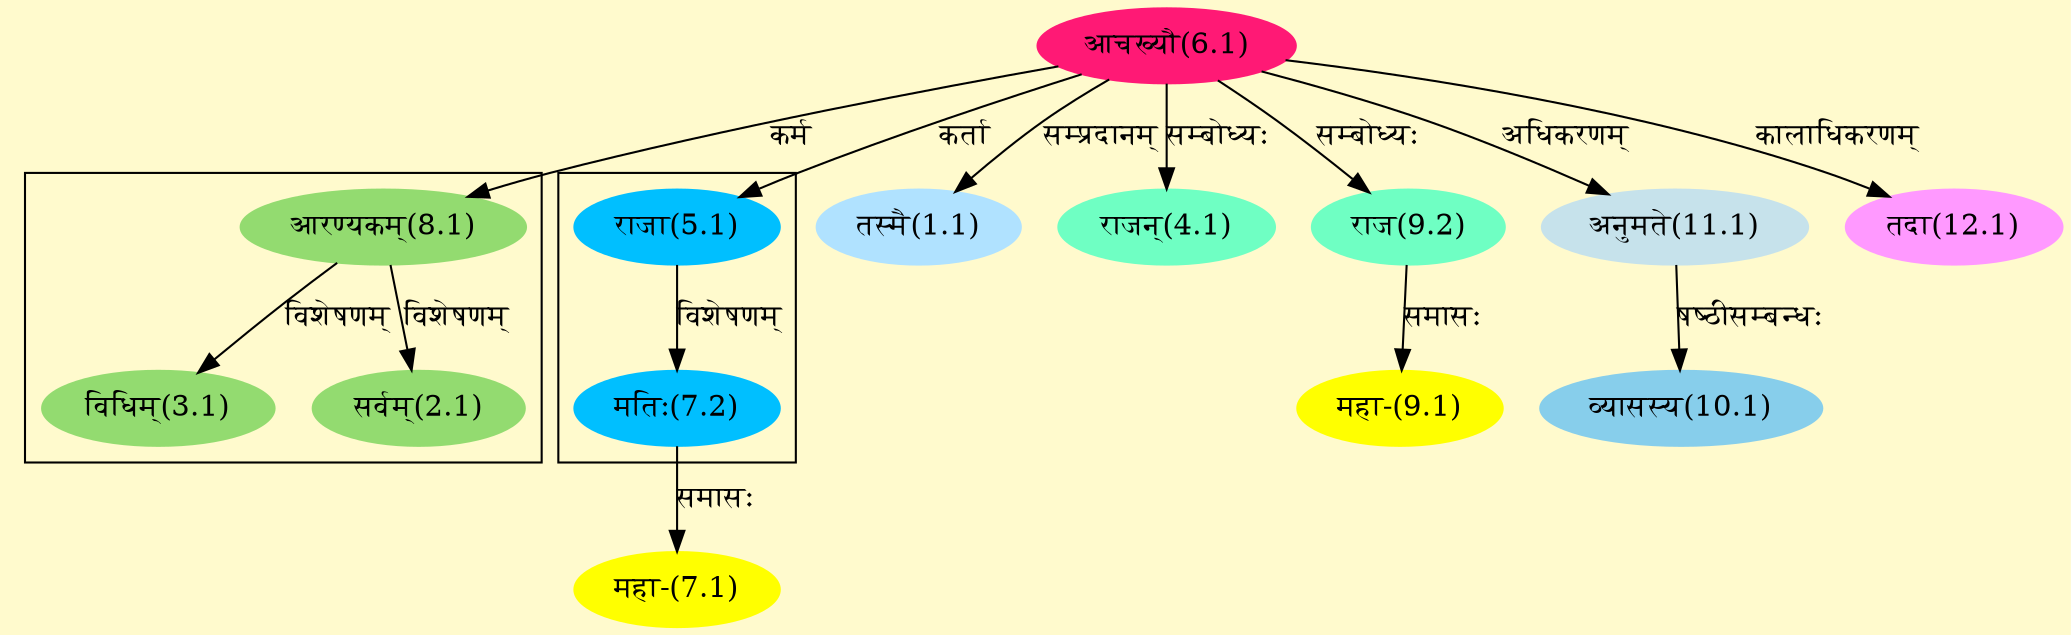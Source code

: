digraph G{
rankdir=BT;
 compound=true;
 bgcolor="lemonchiffon1";

subgraph cluster_1{
Node2_1 [style=filled, color="#93DB70" label = "सर्वम्(2.1)"]
Node8_1 [style=filled, color="#93DB70" label = "आरण्यकम्(8.1)"]
Node3_1 [style=filled, color="#93DB70" label = "विधिम्(3.1)"]

}

subgraph cluster_2{
Node7_2 [style=filled, color="#00BFFF" label = "मतिः(7.2)"]
Node5_1 [style=filled, color="#00BFFF" label = "राजा(5.1)"]

}
Node1_1 [style=filled, color="#B0E2FF" label = "तस्मै(1.1)"]
Node6_1 [style=filled, color="#FF1975" label = "आचख्यौ(6.1)"]
Node4_1 [style=filled, color="#6FFFC3" label = "राजन्(4.1)"]
Node5_1 [style=filled, color="#00BFFF" label = "राजा(5.1)"]
Node [style=filled, color="" label = "()"]
Node7_1 [style=filled, color="#FFFF00" label = "महा-(7.1)"]
Node7_2 [style=filled, color="#00BFFF" label = "मतिः(7.2)"]
Node8_1 [style=filled, color="#93DB70" label = "आरण्यकम्(8.1)"]
Node9_1 [style=filled, color="#FFFF00" label = "महा-(9.1)"]
Node9_2 [style=filled, color="#6FFFC3" label = "राज(9.2)"]
Node10_1 [style=filled, color="#87CEEB" label = "व्यासस्य(10.1)"]
Node11_1 [style=filled, color="#C6E2EB" label = "अनुमते(11.1)"]
Node12_1 [style=filled, color="#FF99FF" label = "तदा(12.1)"]
/* Start of Relations section */

Node1_1 -> Node6_1 [  label="सम्प्रदानम्"  dir="back" ]
Node2_1 -> Node8_1 [  label="विशेषणम्"  dir="back" ]
Node3_1 -> Node8_1 [  label="विशेषणम्"  dir="back" ]
Node4_1 -> Node6_1 [  label="सम्बोध्यः"  dir="back" ]
Node5_1 -> Node6_1 [  label="कर्ता"  dir="back" ]
Node7_1 -> Node7_2 [  label="समासः"  dir="back" ]
Node7_2 -> Node5_1 [  label="विशेषणम्"  dir="back" ]
Node8_1 -> Node6_1 [  label="कर्म"  dir="back" ]
Node9_1 -> Node9_2 [  label="समासः"  dir="back" ]
Node9_2 -> Node6_1 [  label="सम्बोध्यः"  dir="back" ]
Node10_1 -> Node11_1 [  label="षष्ठीसम्बन्धः"  dir="back" ]
Node11_1 -> Node6_1 [  label="अधिकरणम्"  dir="back" ]
Node12_1 -> Node6_1 [  label="कालाधिकरणम्"  dir="back" ]
}
